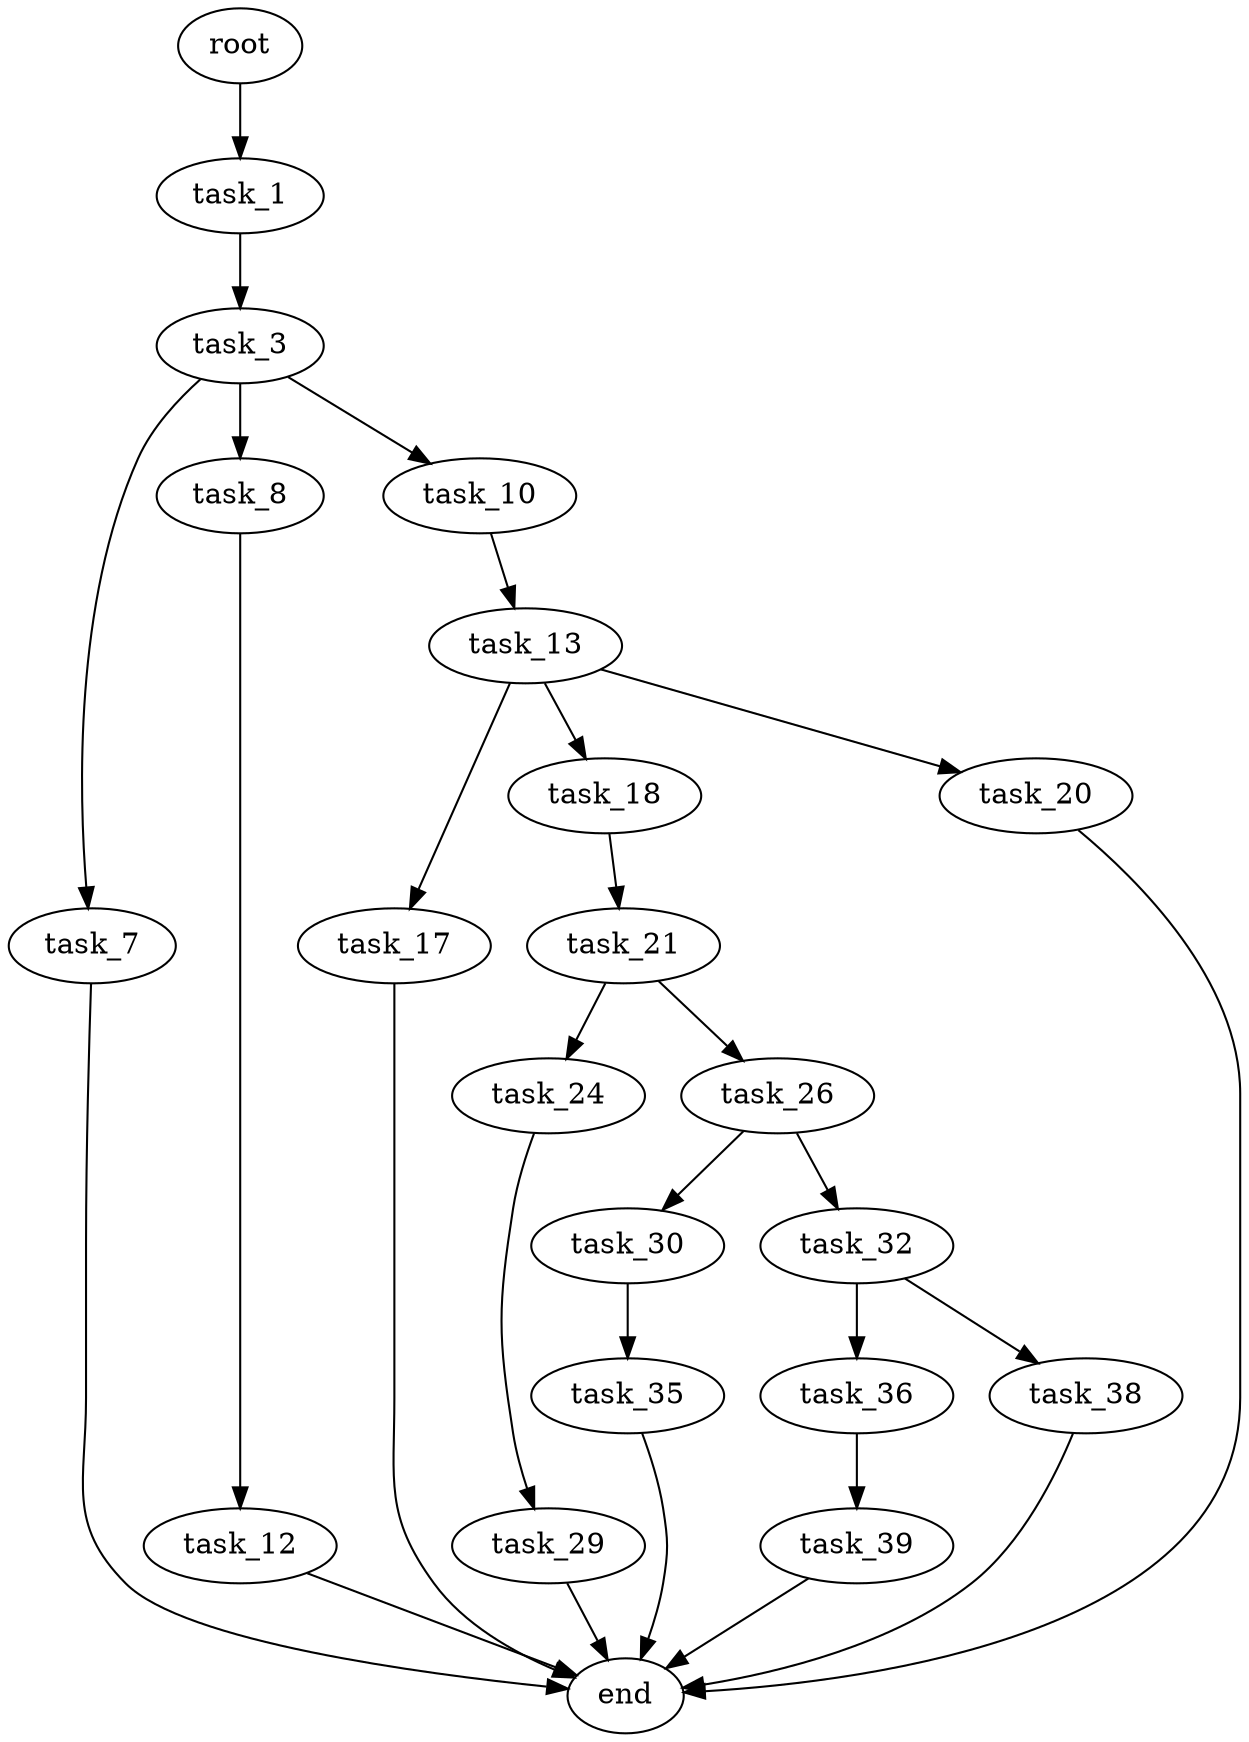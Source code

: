 digraph G {
  root [size="0.000000"];
  task_1 [size="268934809256.000000"];
  task_3 [size="280339557711.000000"];
  task_7 [size="8589934592.000000"];
  task_8 [size="10438537827.000000"];
  task_10 [size="32282469159.000000"];
  task_12 [size="339025123438.000000"];
  task_13 [size="319179558626.000000"];
  task_17 [size="134217728000.000000"];
  task_18 [size="315634888957.000000"];
  task_20 [size="782757789696.000000"];
  task_21 [size="35776275264.000000"];
  task_24 [size="306101168586.000000"];
  task_26 [size="1073741824000.000000"];
  task_29 [size="4201480266.000000"];
  task_30 [size="3918849120.000000"];
  task_32 [size="782757789696.000000"];
  task_35 [size="368293445632.000000"];
  task_36 [size="17866844499.000000"];
  task_38 [size="4259170627.000000"];
  task_39 [size="785327102523.000000"];
  end [size="0.000000"];

  root -> task_1 [size="1.000000"];
  task_1 -> task_3 [size="209715200.000000"];
  task_3 -> task_7 [size="209715200.000000"];
  task_3 -> task_8 [size="209715200.000000"];
  task_3 -> task_10 [size="209715200.000000"];
  task_7 -> end [size="1.000000"];
  task_8 -> task_12 [size="301989888.000000"];
  task_10 -> task_13 [size="75497472.000000"];
  task_12 -> end [size="1.000000"];
  task_13 -> task_17 [size="209715200.000000"];
  task_13 -> task_18 [size="209715200.000000"];
  task_13 -> task_20 [size="209715200.000000"];
  task_17 -> end [size="1.000000"];
  task_18 -> task_21 [size="411041792.000000"];
  task_20 -> end [size="1.000000"];
  task_21 -> task_24 [size="838860800.000000"];
  task_21 -> task_26 [size="838860800.000000"];
  task_24 -> task_29 [size="209715200.000000"];
  task_26 -> task_30 [size="838860800.000000"];
  task_26 -> task_32 [size="838860800.000000"];
  task_29 -> end [size="1.000000"];
  task_30 -> task_35 [size="134217728.000000"];
  task_32 -> task_36 [size="679477248.000000"];
  task_32 -> task_38 [size="679477248.000000"];
  task_35 -> end [size="1.000000"];
  task_36 -> task_39 [size="301989888.000000"];
  task_38 -> end [size="1.000000"];
  task_39 -> end [size="1.000000"];
}
